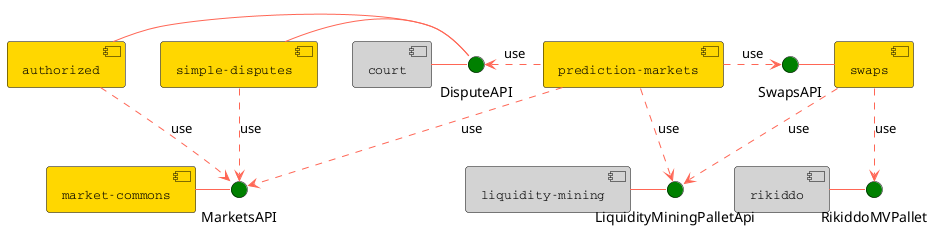 @startuml
skinparam interface {
  backgroundColor Green
  borderColor black
}

skinparam component {
  FontSize 13
  FontName Courier
  FontColor black
  BorderColor black
  BackgroundColor gold
  ArrowFontName Impact
  ArrowColor #FF6655
}

[prediction-markets] as PM
[authorized] as AU
[market-commons] as MC
[simple-disputes] as SD
[court] as CO #Lightgray
[swaps] as SW
[rikiddo] as RI #Lightgray
[liquidity-mining] as LM #Lightgray
() SwapsAPI
() MarketsAPI
() DisputeAPI
() RikiddoMVPallet
() LiquidityMiningPalletApi

SW -l- SwapsAPI
MC - MarketsAPI
AU - DisputeAPI
SD - DisputeAPI
CO - DisputeAPI
LM - LiquidityMiningPalletApi
RI -r- RikiddoMVPallet
PM .r.> SwapsAPI : use
PM ..> MarketsAPI : use
PM .l.> DisputeAPI : use
PM .d.> LiquidityMiningPalletApi : use
AU ..> MarketsAPI : use
SD ..> MarketsAPI : use
SW .d.> RikiddoMVPallet : use
SW .d.> LiquidityMiningPalletApi : use
@enduml